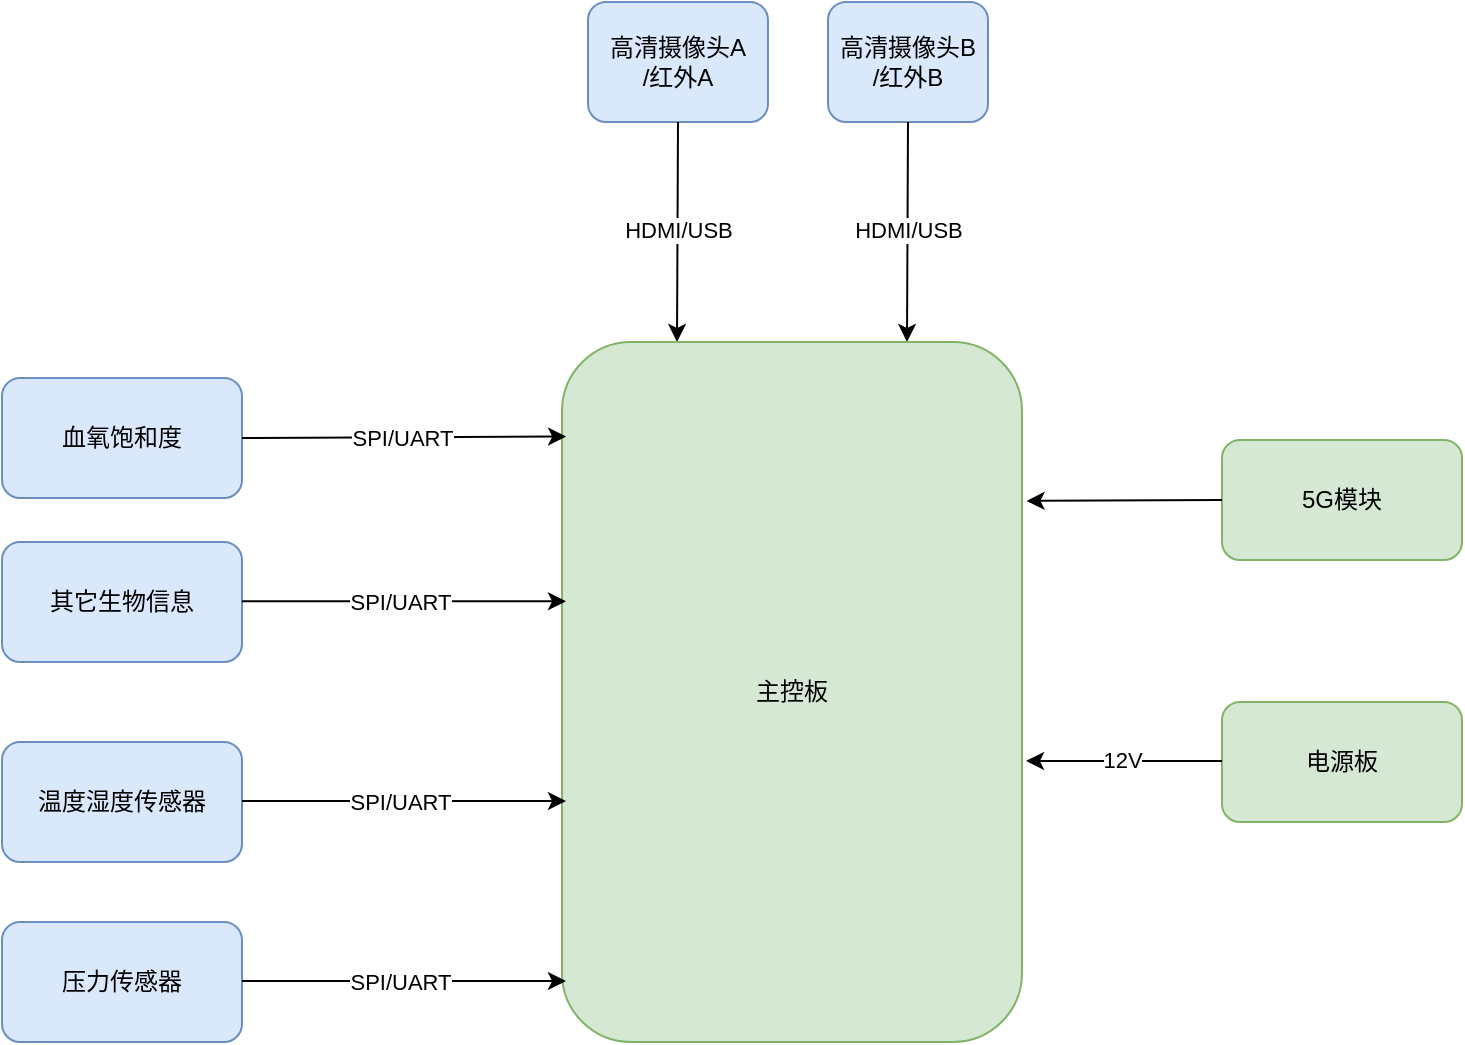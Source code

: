 <mxfile version="26.1.1">
  <diagram name="Page-1" id="c7558073-3199-34d8-9f00-42111426c3f3">
    <mxGraphModel dx="1002" dy="546" grid="1" gridSize="10" guides="1" tooltips="1" connect="1" arrows="1" fold="1" page="1" pageScale="1" pageWidth="826" pageHeight="1169" background="none" math="0" shadow="0">
      <root>
        <mxCell id="0" />
        <mxCell id="1" parent="0" />
        <mxCell id="GGr64MSrz11heolrNOl0-97" value="高清摄像头B&lt;br&gt;/红外B" style="rounded=1;whiteSpace=wrap;html=1;fillColor=#dae8fc;strokeColor=#6c8ebf;" vertex="1" parent="1">
          <mxGeometry x="473" y="80" width="80" height="60" as="geometry" />
        </mxCell>
        <mxCell id="GGr64MSrz11heolrNOl0-98" value="高清摄像头A&lt;br&gt;/红外A" style="rounded=1;whiteSpace=wrap;html=1;fillColor=#dae8fc;strokeColor=#6c8ebf;" vertex="1" parent="1">
          <mxGeometry x="353" y="80" width="90" height="60" as="geometry" />
        </mxCell>
        <mxCell id="GGr64MSrz11heolrNOl0-99" value="血氧饱和度" style="rounded=1;whiteSpace=wrap;html=1;fillColor=#dae8fc;strokeColor=#6c8ebf;" vertex="1" parent="1">
          <mxGeometry x="60" y="268" width="120" height="60" as="geometry" />
        </mxCell>
        <mxCell id="GGr64MSrz11heolrNOl0-100" value="温度湿度传感器" style="rounded=1;whiteSpace=wrap;html=1;fillColor=#dae8fc;strokeColor=#6c8ebf;" vertex="1" parent="1">
          <mxGeometry x="60" y="450" width="120" height="60" as="geometry" />
        </mxCell>
        <mxCell id="GGr64MSrz11heolrNOl0-101" value="" style="endArrow=classic;html=1;rounded=0;exitX=0.5;exitY=1;exitDx=0;exitDy=0;entryX=0.75;entryY=0;entryDx=0;entryDy=0;" edge="1" parent="1" source="GGr64MSrz11heolrNOl0-97" target="GGr64MSrz11heolrNOl0-105">
          <mxGeometry width="50" height="50" relative="1" as="geometry">
            <mxPoint x="460" y="400" as="sourcePoint" />
            <mxPoint x="320" y="110" as="targetPoint" />
          </mxGeometry>
        </mxCell>
        <mxCell id="GGr64MSrz11heolrNOl0-102" value="HDMI/USB" style="edgeLabel;html=1;align=center;verticalAlign=middle;resizable=0;points=[];" vertex="1" connectable="0" parent="GGr64MSrz11heolrNOl0-101">
          <mxGeometry x="-0.022" relative="1" as="geometry">
            <mxPoint as="offset" />
          </mxGeometry>
        </mxCell>
        <mxCell id="GGr64MSrz11heolrNOl0-103" value="" style="endArrow=classic;html=1;rounded=0;exitX=0.5;exitY=1;exitDx=0;exitDy=0;entryX=0.25;entryY=0;entryDx=0;entryDy=0;" edge="1" parent="1" source="GGr64MSrz11heolrNOl0-98" target="GGr64MSrz11heolrNOl0-105">
          <mxGeometry width="50" height="50" relative="1" as="geometry">
            <mxPoint x="180" y="200.5" as="sourcePoint" />
            <mxPoint x="320" y="200.5" as="targetPoint" />
          </mxGeometry>
        </mxCell>
        <mxCell id="GGr64MSrz11heolrNOl0-104" value="HDMI/USB" style="edgeLabel;html=1;align=center;verticalAlign=middle;resizable=0;points=[];" vertex="1" connectable="0" parent="GGr64MSrz11heolrNOl0-103">
          <mxGeometry x="-0.022" relative="1" as="geometry">
            <mxPoint as="offset" />
          </mxGeometry>
        </mxCell>
        <mxCell id="GGr64MSrz11heolrNOl0-105" value="主控板" style="rounded=1;whiteSpace=wrap;html=1;fillColor=#d5e8d4;strokeColor=#82b366;" vertex="1" parent="1">
          <mxGeometry x="340" y="250" width="230" height="350" as="geometry" />
        </mxCell>
        <mxCell id="GGr64MSrz11heolrNOl0-106" value="压力传感器" style="rounded=1;whiteSpace=wrap;html=1;fillColor=#dae8fc;strokeColor=#6c8ebf;" vertex="1" parent="1">
          <mxGeometry x="60" y="540" width="120" height="60" as="geometry" />
        </mxCell>
        <mxCell id="GGr64MSrz11heolrNOl0-107" value="其它生物信息" style="rounded=1;whiteSpace=wrap;html=1;fillColor=#dae8fc;strokeColor=#6c8ebf;" vertex="1" parent="1">
          <mxGeometry x="60" y="350" width="120" height="60" as="geometry" />
        </mxCell>
        <mxCell id="GGr64MSrz11heolrNOl0-109" value="" style="endArrow=classic;html=1;rounded=0;exitX=1;exitY=0.5;exitDx=0;exitDy=0;entryX=0.009;entryY=0.135;entryDx=0;entryDy=0;entryPerimeter=0;" edge="1" parent="1" source="GGr64MSrz11heolrNOl0-99" target="GGr64MSrz11heolrNOl0-105">
          <mxGeometry width="50" height="50" relative="1" as="geometry">
            <mxPoint x="280.5" y="220" as="sourcePoint" />
            <mxPoint x="280.5" y="340" as="targetPoint" />
          </mxGeometry>
        </mxCell>
        <mxCell id="GGr64MSrz11heolrNOl0-110" value="SPI/UART" style="edgeLabel;html=1;align=center;verticalAlign=middle;resizable=0;points=[];" vertex="1" connectable="0" parent="GGr64MSrz11heolrNOl0-109">
          <mxGeometry x="-0.022" relative="1" as="geometry">
            <mxPoint as="offset" />
          </mxGeometry>
        </mxCell>
        <mxCell id="GGr64MSrz11heolrNOl0-112" value="" style="endArrow=classic;html=1;rounded=0;exitX=1;exitY=0.5;exitDx=0;exitDy=0;entryX=0.009;entryY=0.135;entryDx=0;entryDy=0;entryPerimeter=0;" edge="1" parent="1">
          <mxGeometry width="50" height="50" relative="1" as="geometry">
            <mxPoint x="180" y="379.65" as="sourcePoint" />
            <mxPoint x="342" y="379.65" as="targetPoint" />
          </mxGeometry>
        </mxCell>
        <mxCell id="GGr64MSrz11heolrNOl0-113" value="SPI/UART" style="edgeLabel;html=1;align=center;verticalAlign=middle;resizable=0;points=[];" vertex="1" connectable="0" parent="GGr64MSrz11heolrNOl0-112">
          <mxGeometry x="-0.022" relative="1" as="geometry">
            <mxPoint as="offset" />
          </mxGeometry>
        </mxCell>
        <mxCell id="GGr64MSrz11heolrNOl0-114" value="" style="endArrow=classic;html=1;rounded=0;exitX=1;exitY=0.5;exitDx=0;exitDy=0;entryX=0.009;entryY=0.135;entryDx=0;entryDy=0;entryPerimeter=0;" edge="1" parent="1">
          <mxGeometry width="50" height="50" relative="1" as="geometry">
            <mxPoint x="180" y="479.5" as="sourcePoint" />
            <mxPoint x="342" y="479.5" as="targetPoint" />
          </mxGeometry>
        </mxCell>
        <mxCell id="GGr64MSrz11heolrNOl0-115" value="SPI/UART" style="edgeLabel;html=1;align=center;verticalAlign=middle;resizable=0;points=[];" vertex="1" connectable="0" parent="GGr64MSrz11heolrNOl0-114">
          <mxGeometry x="-0.022" relative="1" as="geometry">
            <mxPoint as="offset" />
          </mxGeometry>
        </mxCell>
        <mxCell id="GGr64MSrz11heolrNOl0-116" value="" style="endArrow=classic;html=1;rounded=0;exitX=1;exitY=0.5;exitDx=0;exitDy=0;entryX=0.009;entryY=0.135;entryDx=0;entryDy=0;entryPerimeter=0;" edge="1" parent="1">
          <mxGeometry width="50" height="50" relative="1" as="geometry">
            <mxPoint x="180" y="569.5" as="sourcePoint" />
            <mxPoint x="342" y="569.5" as="targetPoint" />
          </mxGeometry>
        </mxCell>
        <mxCell id="GGr64MSrz11heolrNOl0-117" value="SPI/UART" style="edgeLabel;html=1;align=center;verticalAlign=middle;resizable=0;points=[];" vertex="1" connectable="0" parent="GGr64MSrz11heolrNOl0-116">
          <mxGeometry x="-0.022" relative="1" as="geometry">
            <mxPoint as="offset" />
          </mxGeometry>
        </mxCell>
        <mxCell id="GGr64MSrz11heolrNOl0-118" value="5G模块" style="rounded=1;whiteSpace=wrap;html=1;fillColor=#d5e8d4;strokeColor=#82b366;" vertex="1" parent="1">
          <mxGeometry x="670" y="299" width="120" height="60" as="geometry" />
        </mxCell>
        <mxCell id="GGr64MSrz11heolrNOl0-119" value="电源板" style="rounded=1;whiteSpace=wrap;html=1;fillColor=#d5e8d4;strokeColor=#82b366;" vertex="1" parent="1">
          <mxGeometry x="670" y="430" width="120" height="60" as="geometry" />
        </mxCell>
        <mxCell id="GGr64MSrz11heolrNOl0-120" value="" style="endArrow=classic;html=1;rounded=0;exitX=0;exitY=0.5;exitDx=0;exitDy=0;entryX=1.01;entryY=0.227;entryDx=0;entryDy=0;entryPerimeter=0;" edge="1" parent="1" source="GGr64MSrz11heolrNOl0-118" target="GGr64MSrz11heolrNOl0-105">
          <mxGeometry width="50" height="50" relative="1" as="geometry">
            <mxPoint x="620" y="240.75" as="sourcePoint" />
            <mxPoint x="782" y="239.75" as="targetPoint" />
          </mxGeometry>
        </mxCell>
        <mxCell id="GGr64MSrz11heolrNOl0-122" value="" style="endArrow=classic;html=1;rounded=0;exitX=0;exitY=0.5;exitDx=0;exitDy=0;entryX=1.01;entryY=0.227;entryDx=0;entryDy=0;entryPerimeter=0;" edge="1" parent="1">
          <mxGeometry width="50" height="50" relative="1" as="geometry">
            <mxPoint x="670" y="459.5" as="sourcePoint" />
            <mxPoint x="572" y="459.5" as="targetPoint" />
          </mxGeometry>
        </mxCell>
        <mxCell id="GGr64MSrz11heolrNOl0-123" value="12V" style="edgeLabel;html=1;align=center;verticalAlign=middle;resizable=0;points=[];" vertex="1" connectable="0" parent="GGr64MSrz11heolrNOl0-122">
          <mxGeometry x="0.029" y="-1" relative="1" as="geometry">
            <mxPoint as="offset" />
          </mxGeometry>
        </mxCell>
      </root>
    </mxGraphModel>
  </diagram>
</mxfile>
